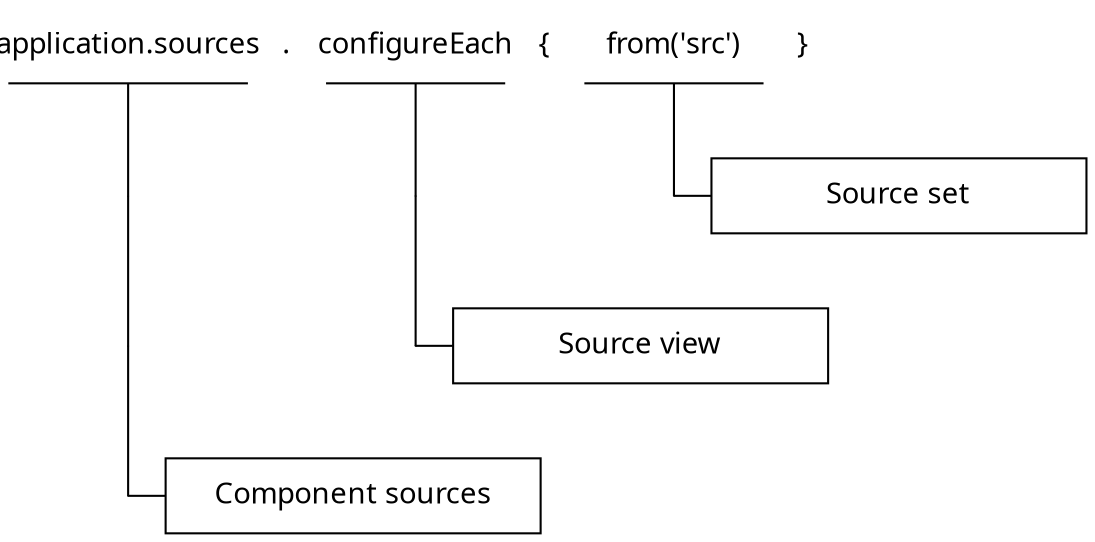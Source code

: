 digraph typicalComponentSourceConfiguration {
 	graph [ dpi = 100, fontname="Sans"];
	node [fontname = "Sans"];
	edge [fontname = "Sans"];
    graph[splines=ortho]
	node [shape=rectangle, fixedsize=true, width=2.5, height=0.5];

    sources[shape=underline label="application.sources" width=1.6]
    dot2[shape=none label="." width=0.01]
    configureEach[shape=underline label="configureEach" width=1.2]
    leftMustash[shape=none label="{" width=0.01]
    from[shape=underline label="from('src')" width=1.2]
    rightMustash[shape=none label="}" width=0.01]
    {rank=same sources dot2 configureEach leftMustash from rightMustash}

    {0001 [width=0, shape=point];}
    from -> 0001 -> sourceSet[arrowhead=none]
    {rank=same; 0001 sourceSet}

    {0010, 0020 [width=0, shape=point];}
    configureEach -> 0010 -> 0020 -> sourceView[arrowhead=none]
    {rank=same; 0020 sourceView}

    {0100, 0200, 0300 [width=0, shape=point];}
    sources -> 0100 -> 0200 -> 0300 -> componentSources[arrowhead=none]
    {rank=same; 0300 componentSources}

    sourceSet[style=none label="Source set"]
    sourceView[style=none label="Source view"]
    componentSources[style=none label="Component sources"]
}
